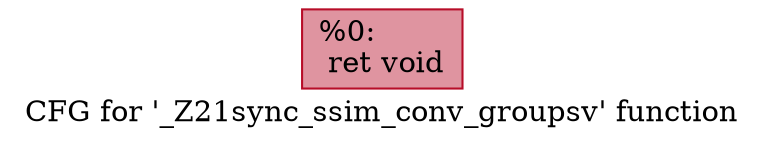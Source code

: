 digraph "CFG for '_Z21sync_ssim_conv_groupsv' function" {
	label="CFG for '_Z21sync_ssim_conv_groupsv' function";

	Node0x5bfc1c0 [shape=record,color="#b70d28ff", style=filled, fillcolor="#b70d2870",label="{%0:\l  ret void\l}"];
}
